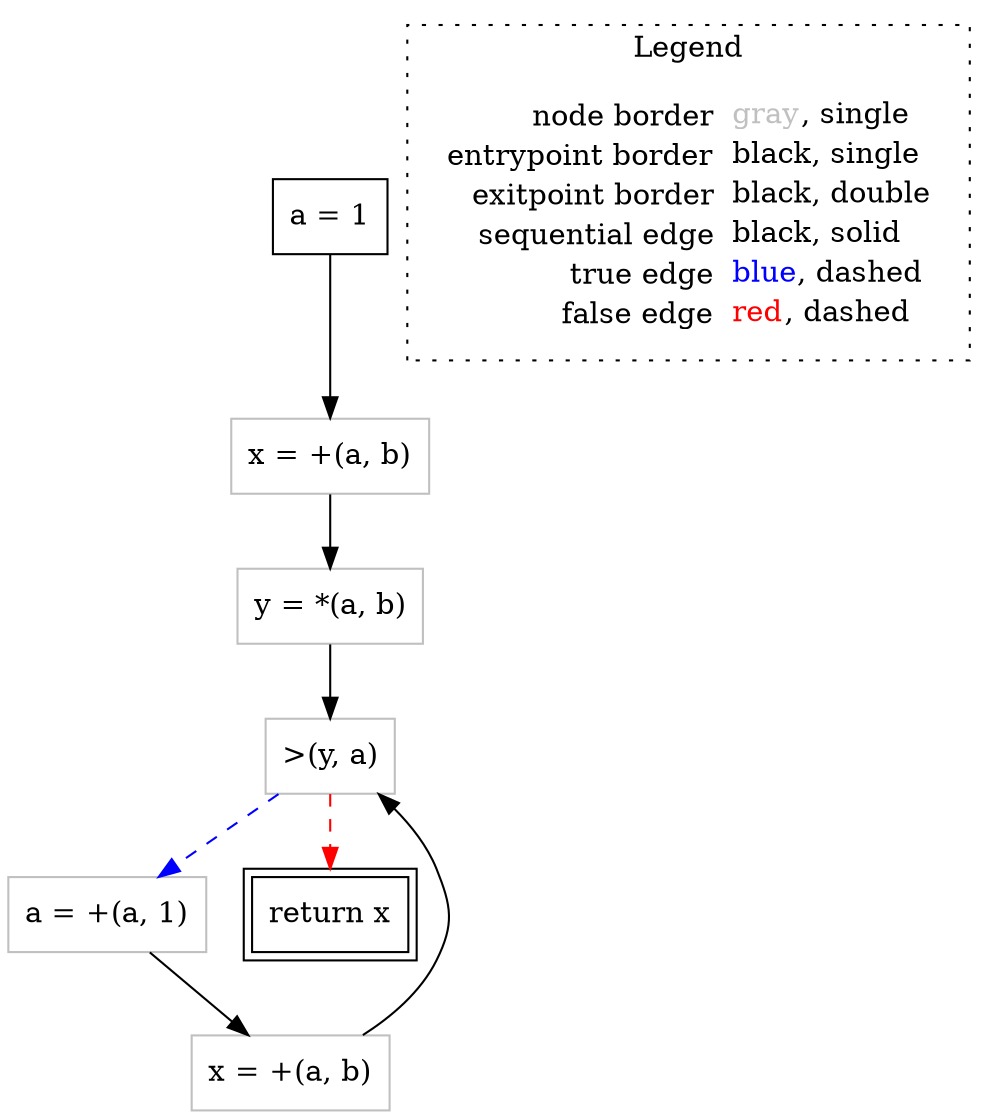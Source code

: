 digraph {
	"node0" [shape="rect",color="black",label=<a = 1>];
	"node1" [shape="rect",color="gray",label=<a = +(a, 1)>];
	"node2" [shape="rect",color="black",peripheries="2",label=<return x>];
	"node3" [shape="rect",color="gray",label=<&gt;(y, a)>];
	"node4" [shape="rect",color="gray",label=<x = +(a, b)>];
	"node5" [shape="rect",color="gray",label=<y = *(a, b)>];
	"node6" [shape="rect",color="gray",label=<x = +(a, b)>];
	"node1" -> "node4" [color="black"];
	"node0" -> "node6" [color="black"];
	"node3" -> "node1" [color="blue",style="dashed"];
	"node3" -> "node2" [color="red",style="dashed"];
	"node4" -> "node3" [color="black"];
	"node5" -> "node3" [color="black"];
	"node6" -> "node5" [color="black"];
subgraph cluster_legend {
	label="Legend";
	style=dotted;
	node [shape=plaintext];
	"legend" [label=<<table border="0" cellpadding="2" cellspacing="0" cellborder="0"><tr><td align="right">node border&nbsp;</td><td align="left"><font color="gray">gray</font>, single</td></tr><tr><td align="right">entrypoint border&nbsp;</td><td align="left"><font color="black">black</font>, single</td></tr><tr><td align="right">exitpoint border&nbsp;</td><td align="left"><font color="black">black</font>, double</td></tr><tr><td align="right">sequential edge&nbsp;</td><td align="left"><font color="black">black</font>, solid</td></tr><tr><td align="right">true edge&nbsp;</td><td align="left"><font color="blue">blue</font>, dashed</td></tr><tr><td align="right">false edge&nbsp;</td><td align="left"><font color="red">red</font>, dashed</td></tr></table>>];
}

}
